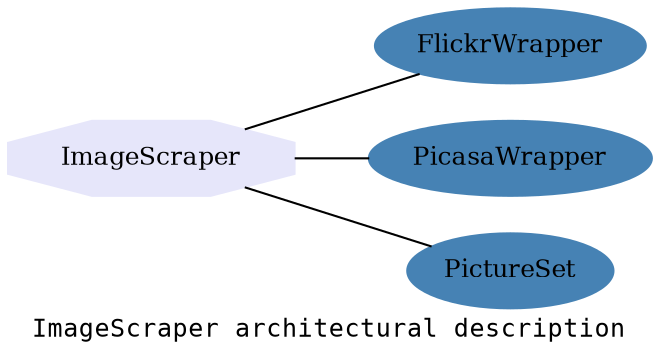 digraph weather_proxy_arch {

  label="ImageScraper architectural description";
  fontname="Courier";
  node [fontsize=12, style=filled, shape="ellipse", color="#4682B4"];
  edge [arrowhead="none"];
  fontsize=12;
  rankdir=LR ;

  flickr [label="FlickrWrapper"];
  picasa [label="PicasaWrapper"];
  picture_set [label="PictureSet"];

  image_scraper [label="ImageScraper", color="#E6E6FA", shape="octagon"];
  image_scraper -> flickr;
  image_scraper -> picasa;
  image_scraper -> picture_set;

}